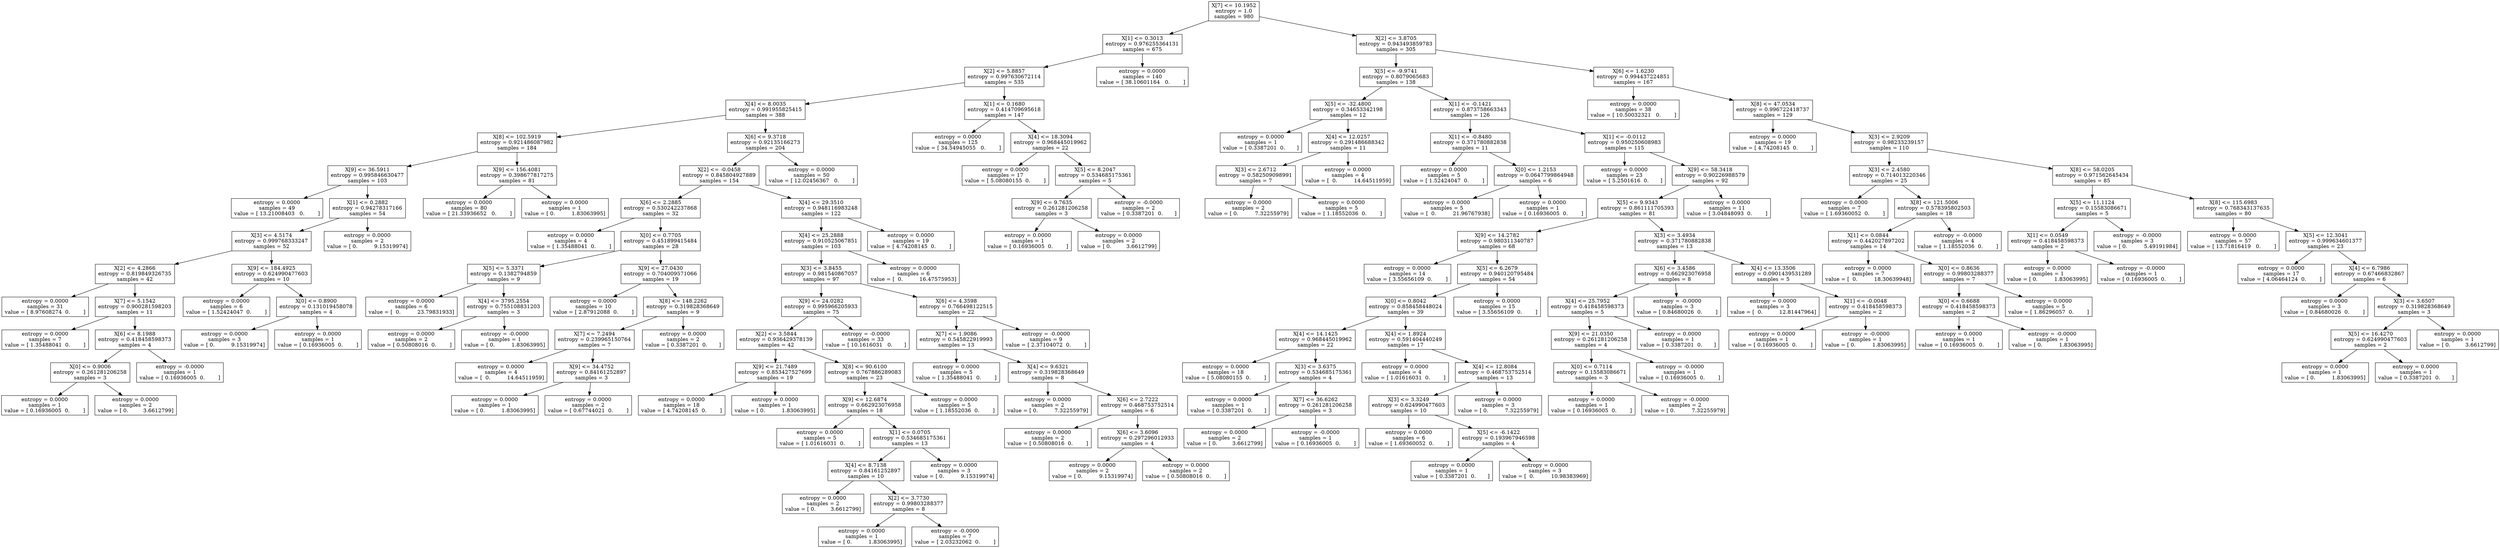 digraph Tree {
0 [label="X[7] <= 10.1952\nentropy = 1.0\nsamples = 980", shape="box"] ;
1 [label="X[1] <= 0.3013\nentropy = 0.976255364131\nsamples = 675", shape="box"] ;
0 -> 1 ;
2 [label="X[2] <= 5.8857\nentropy = 0.997630672114\nsamples = 535", shape="box"] ;
1 -> 2 ;
3 [label="X[4] <= 8.0035\nentropy = 0.991955825415\nsamples = 388", shape="box"] ;
2 -> 3 ;
4 [label="X[8] <= 102.5919\nentropy = 0.921486087982\nsamples = 184", shape="box"] ;
3 -> 4 ;
5 [label="X[9] <= 36.5911\nentropy = 0.995846630477\nsamples = 103", shape="box"] ;
4 -> 5 ;
6 [label="entropy = 0.0000\nsamples = 49\nvalue = [ 13.21008403   0.        ]", shape="box"] ;
5 -> 6 ;
7 [label="X[1] <= 0.2882\nentropy = 0.94278317166\nsamples = 54", shape="box"] ;
5 -> 7 ;
8 [label="X[3] <= 4.5174\nentropy = 0.999768333247\nsamples = 52", shape="box"] ;
7 -> 8 ;
9 [label="X[2] <= 4.2866\nentropy = 0.819849326735\nsamples = 42", shape="box"] ;
8 -> 9 ;
10 [label="entropy = 0.0000\nsamples = 31\nvalue = [ 8.97608274  0.        ]", shape="box"] ;
9 -> 10 ;
11 [label="X[7] <= 5.1542\nentropy = 0.900281598203\nsamples = 11", shape="box"] ;
9 -> 11 ;
12 [label="entropy = 0.0000\nsamples = 7\nvalue = [ 1.35488041  0.        ]", shape="box"] ;
11 -> 12 ;
13 [label="X[6] <= 8.1988\nentropy = 0.418458598373\nsamples = 4", shape="box"] ;
11 -> 13 ;
14 [label="X[0] <= 0.9006\nentropy = 0.261281206258\nsamples = 3", shape="box"] ;
13 -> 14 ;
15 [label="entropy = 0.0000\nsamples = 1\nvalue = [ 0.16936005  0.        ]", shape="box"] ;
14 -> 15 ;
16 [label="entropy = 0.0000\nsamples = 2\nvalue = [ 0.         3.6612799]", shape="box"] ;
14 -> 16 ;
17 [label="entropy = -0.0000\nsamples = 1\nvalue = [ 0.16936005  0.        ]", shape="box"] ;
13 -> 17 ;
18 [label="X[9] <= 184.4925\nentropy = 0.624990477603\nsamples = 10", shape="box"] ;
8 -> 18 ;
19 [label="entropy = 0.0000\nsamples = 6\nvalue = [ 1.52424047  0.        ]", shape="box"] ;
18 -> 19 ;
20 [label="X[0] <= 0.8900\nentropy = 0.131019458078\nsamples = 4", shape="box"] ;
18 -> 20 ;
21 [label="entropy = 0.0000\nsamples = 3\nvalue = [ 0.          9.15319974]", shape="box"] ;
20 -> 21 ;
22 [label="entropy = 0.0000\nsamples = 1\nvalue = [ 0.16936005  0.        ]", shape="box"] ;
20 -> 22 ;
23 [label="entropy = 0.0000\nsamples = 2\nvalue = [ 0.          9.15319974]", shape="box"] ;
7 -> 23 ;
24 [label="X[9] <= 156.4081\nentropy = 0.398677817275\nsamples = 81", shape="box"] ;
4 -> 24 ;
25 [label="entropy = 0.0000\nsamples = 80\nvalue = [ 21.33936652   0.        ]", shape="box"] ;
24 -> 25 ;
26 [label="entropy = 0.0000\nsamples = 1\nvalue = [ 0.          1.83063995]", shape="box"] ;
24 -> 26 ;
27 [label="X[6] <= 9.3718\nentropy = 0.92135166273\nsamples = 204", shape="box"] ;
3 -> 27 ;
28 [label="X[2] <= -0.0458\nentropy = 0.845804927889\nsamples = 154", shape="box"] ;
27 -> 28 ;
29 [label="X[6] <= 2.2885\nentropy = 0.530242237868\nsamples = 32", shape="box"] ;
28 -> 29 ;
30 [label="entropy = 0.0000\nsamples = 4\nvalue = [ 1.35488041  0.        ]", shape="box"] ;
29 -> 30 ;
31 [label="X[0] <= 0.7705\nentropy = 0.451899415484\nsamples = 28", shape="box"] ;
29 -> 31 ;
32 [label="X[5] <= 5.3371\nentropy = 0.1382794859\nsamples = 9", shape="box"] ;
31 -> 32 ;
33 [label="entropy = 0.0000\nsamples = 6\nvalue = [  0.          23.79831933]", shape="box"] ;
32 -> 33 ;
34 [label="X[4] <= 3795.2554\nentropy = 0.755108831203\nsamples = 3", shape="box"] ;
32 -> 34 ;
35 [label="entropy = 0.0000\nsamples = 2\nvalue = [ 0.50808016  0.        ]", shape="box"] ;
34 -> 35 ;
36 [label="entropy = -0.0000\nsamples = 1\nvalue = [ 0.          1.83063995]", shape="box"] ;
34 -> 36 ;
37 [label="X[9] <= 27.0430\nentropy = 0.704009571066\nsamples = 19", shape="box"] ;
31 -> 37 ;
38 [label="entropy = 0.0000\nsamples = 10\nvalue = [ 2.87912088  0.        ]", shape="box"] ;
37 -> 38 ;
39 [label="X[8] <= 148.2262\nentropy = 0.319828368649\nsamples = 9", shape="box"] ;
37 -> 39 ;
40 [label="X[7] <= 7.2494\nentropy = 0.239965150764\nsamples = 7", shape="box"] ;
39 -> 40 ;
41 [label="entropy = 0.0000\nsamples = 4\nvalue = [  0.          14.64511959]", shape="box"] ;
40 -> 41 ;
42 [label="X[9] <= 34.4752\nentropy = 0.84161252897\nsamples = 3", shape="box"] ;
40 -> 42 ;
43 [label="entropy = 0.0000\nsamples = 1\nvalue = [ 0.          1.83063995]", shape="box"] ;
42 -> 43 ;
44 [label="entropy = 0.0000\nsamples = 2\nvalue = [ 0.67744021  0.        ]", shape="box"] ;
42 -> 44 ;
45 [label="entropy = 0.0000\nsamples = 2\nvalue = [ 0.3387201  0.       ]", shape="box"] ;
39 -> 45 ;
46 [label="X[4] <= 29.3510\nentropy = 0.948116983248\nsamples = 122", shape="box"] ;
28 -> 46 ;
47 [label="X[4] <= 25.2888\nentropy = 0.910525067851\nsamples = 103", shape="box"] ;
46 -> 47 ;
48 [label="X[3] <= 3.8455\nentropy = 0.981540867057\nsamples = 97", shape="box"] ;
47 -> 48 ;
49 [label="X[9] <= 24.0282\nentropy = 0.995966205933\nsamples = 75", shape="box"] ;
48 -> 49 ;
50 [label="X[2] <= 3.5844\nentropy = 0.936429378139\nsamples = 42", shape="box"] ;
49 -> 50 ;
51 [label="X[9] <= 21.7489\nentropy = 0.853427527699\nsamples = 19", shape="box"] ;
50 -> 51 ;
52 [label="entropy = 0.0000\nsamples = 18\nvalue = [ 4.74208145  0.        ]", shape="box"] ;
51 -> 52 ;
53 [label="entropy = 0.0000\nsamples = 1\nvalue = [ 0.          1.83063995]", shape="box"] ;
51 -> 53 ;
54 [label="X[8] <= 90.6100\nentropy = 0.767886289083\nsamples = 23", shape="box"] ;
50 -> 54 ;
55 [label="X[9] <= 12.6874\nentropy = 0.662923076958\nsamples = 18", shape="box"] ;
54 -> 55 ;
56 [label="entropy = 0.0000\nsamples = 5\nvalue = [ 1.01616031  0.        ]", shape="box"] ;
55 -> 56 ;
57 [label="X[1] <= 0.0705\nentropy = 0.534685175361\nsamples = 13", shape="box"] ;
55 -> 57 ;
58 [label="X[4] <= 8.7138\nentropy = 0.84161252897\nsamples = 10", shape="box"] ;
57 -> 58 ;
59 [label="entropy = 0.0000\nsamples = 2\nvalue = [ 0.         3.6612799]", shape="box"] ;
58 -> 59 ;
60 [label="X[2] <= 3.7730\nentropy = 0.99803288377\nsamples = 8", shape="box"] ;
58 -> 60 ;
61 [label="entropy = 0.0000\nsamples = 1\nvalue = [ 0.          1.83063995]", shape="box"] ;
60 -> 61 ;
62 [label="entropy = -0.0000\nsamples = 7\nvalue = [ 2.03232062  0.        ]", shape="box"] ;
60 -> 62 ;
63 [label="entropy = 0.0000\nsamples = 3\nvalue = [ 0.          9.15319974]", shape="box"] ;
57 -> 63 ;
64 [label="entropy = 0.0000\nsamples = 5\nvalue = [ 1.18552036  0.        ]", shape="box"] ;
54 -> 64 ;
65 [label="entropy = -0.0000\nsamples = 33\nvalue = [ 10.1616031   0.       ]", shape="box"] ;
49 -> 65 ;
66 [label="X[6] <= 4.3598\nentropy = 0.766498122515\nsamples = 22", shape="box"] ;
48 -> 66 ;
67 [label="X[7] <= 1.9086\nentropy = 0.545822919993\nsamples = 13", shape="box"] ;
66 -> 67 ;
68 [label="entropy = 0.0000\nsamples = 5\nvalue = [ 1.35488041  0.        ]", shape="box"] ;
67 -> 68 ;
69 [label="X[4] <= 9.6321\nentropy = 0.319828368649\nsamples = 8", shape="box"] ;
67 -> 69 ;
70 [label="entropy = 0.0000\nsamples = 2\nvalue = [ 0.          7.32255979]", shape="box"] ;
69 -> 70 ;
71 [label="X[6] <= 2.7222\nentropy = 0.468753752514\nsamples = 6", shape="box"] ;
69 -> 71 ;
72 [label="entropy = 0.0000\nsamples = 2\nvalue = [ 0.50808016  0.        ]", shape="box"] ;
71 -> 72 ;
73 [label="X[6] <= 3.6096\nentropy = 0.297296012933\nsamples = 4", shape="box"] ;
71 -> 73 ;
74 [label="entropy = 0.0000\nsamples = 2\nvalue = [ 0.          9.15319974]", shape="box"] ;
73 -> 74 ;
75 [label="entropy = 0.0000\nsamples = 2\nvalue = [ 0.50808016  0.        ]", shape="box"] ;
73 -> 75 ;
76 [label="entropy = -0.0000\nsamples = 9\nvalue = [ 2.37104072  0.        ]", shape="box"] ;
66 -> 76 ;
77 [label="entropy = 0.0000\nsamples = 6\nvalue = [  0.          16.47575953]", shape="box"] ;
47 -> 77 ;
78 [label="entropy = 0.0000\nsamples = 19\nvalue = [ 4.74208145  0.        ]", shape="box"] ;
46 -> 78 ;
79 [label="entropy = 0.0000\nsamples = 50\nvalue = [ 12.02456367   0.        ]", shape="box"] ;
27 -> 79 ;
80 [label="X[1] <= 0.1680\nentropy = 0.414709695618\nsamples = 147", shape="box"] ;
2 -> 80 ;
81 [label="entropy = 0.0000\nsamples = 125\nvalue = [ 34.54945055   0.        ]", shape="box"] ;
80 -> 81 ;
82 [label="X[4] <= 18.3094\nentropy = 0.968445019962\nsamples = 22", shape="box"] ;
80 -> 82 ;
83 [label="entropy = 0.0000\nsamples = 17\nvalue = [ 5.08080155  0.        ]", shape="box"] ;
82 -> 83 ;
84 [label="X[5] <= 8.2047\nentropy = 0.534685175361\nsamples = 5", shape="box"] ;
82 -> 84 ;
85 [label="X[9] <= 9.7635\nentropy = 0.261281206258\nsamples = 3", shape="box"] ;
84 -> 85 ;
86 [label="entropy = 0.0000\nsamples = 1\nvalue = [ 0.16936005  0.        ]", shape="box"] ;
85 -> 86 ;
87 [label="entropy = 0.0000\nsamples = 2\nvalue = [ 0.         3.6612799]", shape="box"] ;
85 -> 87 ;
88 [label="entropy = -0.0000\nsamples = 2\nvalue = [ 0.3387201  0.       ]", shape="box"] ;
84 -> 88 ;
89 [label="entropy = 0.0000\nsamples = 140\nvalue = [ 38.10601164   0.        ]", shape="box"] ;
1 -> 89 ;
90 [label="X[2] <= 3.8705\nentropy = 0.943493859783\nsamples = 305", shape="box"] ;
0 -> 90 ;
91 [label="X[5] <= -9.9741\nentropy = 0.8079065683\nsamples = 138", shape="box"] ;
90 -> 91 ;
92 [label="X[5] <= -32.4800\nentropy = 0.34653342198\nsamples = 12", shape="box"] ;
91 -> 92 ;
93 [label="entropy = 0.0000\nsamples = 1\nvalue = [ 0.3387201  0.       ]", shape="box"] ;
92 -> 93 ;
94 [label="X[4] <= 12.0257\nentropy = 0.291486688342\nsamples = 11", shape="box"] ;
92 -> 94 ;
95 [label="X[3] <= 2.6712\nentropy = 0.582509098991\nsamples = 7", shape="box"] ;
94 -> 95 ;
96 [label="entropy = 0.0000\nsamples = 2\nvalue = [ 0.          7.32255979]", shape="box"] ;
95 -> 96 ;
97 [label="entropy = 0.0000\nsamples = 5\nvalue = [ 1.18552036  0.        ]", shape="box"] ;
95 -> 97 ;
98 [label="entropy = 0.0000\nsamples = 4\nvalue = [  0.          14.64511959]", shape="box"] ;
94 -> 98 ;
99 [label="X[1] <= -0.1421\nentropy = 0.873758663343\nsamples = 126", shape="box"] ;
91 -> 99 ;
100 [label="X[1] <= -0.8480\nentropy = 0.371780882838\nsamples = 11", shape="box"] ;
99 -> 100 ;
101 [label="entropy = 0.0000\nsamples = 5\nvalue = [ 1.52424047  0.        ]", shape="box"] ;
100 -> 101 ;
102 [label="X[0] <= 1.2153\nentropy = 0.0647799864948\nsamples = 6", shape="box"] ;
100 -> 102 ;
103 [label="entropy = 0.0000\nsamples = 5\nvalue = [  0.          21.96767938]", shape="box"] ;
102 -> 103 ;
104 [label="entropy = 0.0000\nsamples = 1\nvalue = [ 0.16936005  0.        ]", shape="box"] ;
102 -> 104 ;
105 [label="X[1] <= -0.0112\nentropy = 0.950250608983\nsamples = 115", shape="box"] ;
99 -> 105 ;
106 [label="entropy = 0.0000\nsamples = 23\nvalue = [ 5.2501616  0.       ]", shape="box"] ;
105 -> 106 ;
107 [label="X[9] <= 58.3418\nentropy = 0.90226988579\nsamples = 92", shape="box"] ;
105 -> 107 ;
108 [label="X[5] <= 9.9343\nentropy = 0.861111705393\nsamples = 81", shape="box"] ;
107 -> 108 ;
109 [label="X[9] <= 14.2782\nentropy = 0.980311340787\nsamples = 68", shape="box"] ;
108 -> 109 ;
110 [label="entropy = 0.0000\nsamples = 14\nvalue = [ 3.55656109  0.        ]", shape="box"] ;
109 -> 110 ;
111 [label="X[5] <= 6.2679\nentropy = 0.940120795484\nsamples = 54", shape="box"] ;
109 -> 111 ;
112 [label="X[0] <= 0.8042\nentropy = 0.858458448024\nsamples = 39", shape="box"] ;
111 -> 112 ;
113 [label="X[4] <= 14.1425\nentropy = 0.968445019962\nsamples = 22", shape="box"] ;
112 -> 113 ;
114 [label="entropy = 0.0000\nsamples = 18\nvalue = [ 5.08080155  0.        ]", shape="box"] ;
113 -> 114 ;
115 [label="X[3] <= 3.6375\nentropy = 0.534685175361\nsamples = 4", shape="box"] ;
113 -> 115 ;
116 [label="entropy = 0.0000\nsamples = 1\nvalue = [ 0.3387201  0.       ]", shape="box"] ;
115 -> 116 ;
117 [label="X[7] <= 36.6262\nentropy = 0.261281206258\nsamples = 3", shape="box"] ;
115 -> 117 ;
118 [label="entropy = 0.0000\nsamples = 2\nvalue = [ 0.         3.6612799]", shape="box"] ;
117 -> 118 ;
119 [label="entropy = -0.0000\nsamples = 1\nvalue = [ 0.16936005  0.        ]", shape="box"] ;
117 -> 119 ;
120 [label="X[4] <= 1.8924\nentropy = 0.591404440249\nsamples = 17", shape="box"] ;
112 -> 120 ;
121 [label="entropy = 0.0000\nsamples = 4\nvalue = [ 1.01616031  0.        ]", shape="box"] ;
120 -> 121 ;
122 [label="X[4] <= 12.8084\nentropy = 0.468753752514\nsamples = 13", shape="box"] ;
120 -> 122 ;
123 [label="X[3] <= 3.3249\nentropy = 0.624990477603\nsamples = 10", shape="box"] ;
122 -> 123 ;
124 [label="entropy = 0.0000\nsamples = 6\nvalue = [ 1.69360052  0.        ]", shape="box"] ;
123 -> 124 ;
125 [label="X[5] <= -6.1422\nentropy = 0.193967946598\nsamples = 4", shape="box"] ;
123 -> 125 ;
126 [label="entropy = 0.0000\nsamples = 1\nvalue = [ 0.3387201  0.       ]", shape="box"] ;
125 -> 126 ;
127 [label="entropy = 0.0000\nsamples = 3\nvalue = [  0.          10.98383969]", shape="box"] ;
125 -> 127 ;
128 [label="entropy = 0.0000\nsamples = 3\nvalue = [ 0.          7.32255979]", shape="box"] ;
122 -> 128 ;
129 [label="entropy = 0.0000\nsamples = 15\nvalue = [ 3.55656109  0.        ]", shape="box"] ;
111 -> 129 ;
130 [label="X[3] <= 3.4934\nentropy = 0.371780882838\nsamples = 13", shape="box"] ;
108 -> 130 ;
131 [label="X[6] <= 3.4586\nentropy = 0.662923076958\nsamples = 8", shape="box"] ;
130 -> 131 ;
132 [label="X[4] <= 25.7952\nentropy = 0.418458598373\nsamples = 5", shape="box"] ;
131 -> 132 ;
133 [label="X[9] <= 21.0350\nentropy = 0.261281206258\nsamples = 4", shape="box"] ;
132 -> 133 ;
134 [label="X[0] <= 0.7114\nentropy = 0.15583086671\nsamples = 3", shape="box"] ;
133 -> 134 ;
135 [label="entropy = 0.0000\nsamples = 1\nvalue = [ 0.16936005  0.        ]", shape="box"] ;
134 -> 135 ;
136 [label="entropy = -0.0000\nsamples = 2\nvalue = [ 0.          7.32255979]", shape="box"] ;
134 -> 136 ;
137 [label="entropy = -0.0000\nsamples = 1\nvalue = [ 0.16936005  0.        ]", shape="box"] ;
133 -> 137 ;
138 [label="entropy = 0.0000\nsamples = 1\nvalue = [ 0.3387201  0.       ]", shape="box"] ;
132 -> 138 ;
139 [label="entropy = -0.0000\nsamples = 3\nvalue = [ 0.84680026  0.        ]", shape="box"] ;
131 -> 139 ;
140 [label="X[4] <= 13.3506\nentropy = 0.0901439531289\nsamples = 5", shape="box"] ;
130 -> 140 ;
141 [label="entropy = 0.0000\nsamples = 3\nvalue = [  0.          12.81447964]", shape="box"] ;
140 -> 141 ;
142 [label="X[1] <= -0.0048\nentropy = 0.418458598373\nsamples = 2", shape="box"] ;
140 -> 142 ;
143 [label="entropy = 0.0000\nsamples = 1\nvalue = [ 0.16936005  0.        ]", shape="box"] ;
142 -> 143 ;
144 [label="entropy = -0.0000\nsamples = 1\nvalue = [ 0.          1.83063995]", shape="box"] ;
142 -> 144 ;
145 [label="entropy = 0.0000\nsamples = 11\nvalue = [ 3.04848093  0.        ]", shape="box"] ;
107 -> 145 ;
146 [label="X[6] <= 1.6230\nentropy = 0.994437224851\nsamples = 167", shape="box"] ;
90 -> 146 ;
147 [label="entropy = 0.0000\nsamples = 38\nvalue = [ 10.50032321   0.        ]", shape="box"] ;
146 -> 147 ;
148 [label="X[8] <= 47.0534\nentropy = 0.996722418737\nsamples = 129", shape="box"] ;
146 -> 148 ;
149 [label="entropy = 0.0000\nsamples = 19\nvalue = [ 4.74208145  0.        ]", shape="box"] ;
148 -> 149 ;
150 [label="X[3] <= 2.9209\nentropy = 0.98233239157\nsamples = 110", shape="box"] ;
148 -> 150 ;
151 [label="X[3] <= 2.4580\nentropy = 0.714013220346\nsamples = 25", shape="box"] ;
150 -> 151 ;
152 [label="entropy = 0.0000\nsamples = 7\nvalue = [ 1.69360052  0.        ]", shape="box"] ;
151 -> 152 ;
153 [label="X[8] <= 121.5006\nentropy = 0.578395802503\nsamples = 18", shape="box"] ;
151 -> 153 ;
154 [label="X[1] <= 0.0844\nentropy = 0.442027897202\nsamples = 14", shape="box"] ;
153 -> 154 ;
155 [label="entropy = 0.0000\nsamples = 7\nvalue = [  0.          18.30639948]", shape="box"] ;
154 -> 155 ;
156 [label="X[0] <= 0.8636\nentropy = 0.99803288377\nsamples = 7", shape="box"] ;
154 -> 156 ;
157 [label="X[0] <= 0.6688\nentropy = 0.418458598373\nsamples = 2", shape="box"] ;
156 -> 157 ;
158 [label="entropy = 0.0000\nsamples = 1\nvalue = [ 0.16936005  0.        ]", shape="box"] ;
157 -> 158 ;
159 [label="entropy = -0.0000\nsamples = 1\nvalue = [ 0.          1.83063995]", shape="box"] ;
157 -> 159 ;
160 [label="entropy = 0.0000\nsamples = 5\nvalue = [ 1.86296057  0.        ]", shape="box"] ;
156 -> 160 ;
161 [label="entropy = -0.0000\nsamples = 4\nvalue = [ 1.18552036  0.        ]", shape="box"] ;
153 -> 161 ;
162 [label="X[8] <= 58.0205\nentropy = 0.971562645434\nsamples = 85", shape="box"] ;
150 -> 162 ;
163 [label="X[5] <= 11.1124\nentropy = 0.15583086671\nsamples = 5", shape="box"] ;
162 -> 163 ;
164 [label="X[1] <= 0.0549\nentropy = 0.418458598373\nsamples = 2", shape="box"] ;
163 -> 164 ;
165 [label="entropy = 0.0000\nsamples = 1\nvalue = [ 0.          1.83063995]", shape="box"] ;
164 -> 165 ;
166 [label="entropy = -0.0000\nsamples = 1\nvalue = [ 0.16936005  0.        ]", shape="box"] ;
164 -> 166 ;
167 [label="entropy = -0.0000\nsamples = 3\nvalue = [ 0.          5.49191984]", shape="box"] ;
163 -> 167 ;
168 [label="X[8] <= 115.6983\nentropy = 0.768343137635\nsamples = 80", shape="box"] ;
162 -> 168 ;
169 [label="entropy = 0.0000\nsamples = 57\nvalue = [ 13.71816419   0.        ]", shape="box"] ;
168 -> 169 ;
170 [label="X[5] <= 12.3041\nentropy = 0.999634601377\nsamples = 23", shape="box"] ;
168 -> 170 ;
171 [label="entropy = 0.0000\nsamples = 17\nvalue = [ 4.06464124  0.        ]", shape="box"] ;
170 -> 171 ;
172 [label="X[4] <= 6.7986\nentropy = 0.67466832867\nsamples = 6", shape="box"] ;
170 -> 172 ;
173 [label="entropy = 0.0000\nsamples = 3\nvalue = [ 0.84680026  0.        ]", shape="box"] ;
172 -> 173 ;
174 [label="X[3] <= 3.6507\nentropy = 0.319828368649\nsamples = 3", shape="box"] ;
172 -> 174 ;
175 [label="X[5] <= 16.4270\nentropy = 0.624990477603\nsamples = 2", shape="box"] ;
174 -> 175 ;
176 [label="entropy = 0.0000\nsamples = 1\nvalue = [ 0.          1.83063995]", shape="box"] ;
175 -> 176 ;
177 [label="entropy = 0.0000\nsamples = 1\nvalue = [ 0.3387201  0.       ]", shape="box"] ;
175 -> 177 ;
178 [label="entropy = 0.0000\nsamples = 1\nvalue = [ 0.         3.6612799]", shape="box"] ;
174 -> 178 ;
}